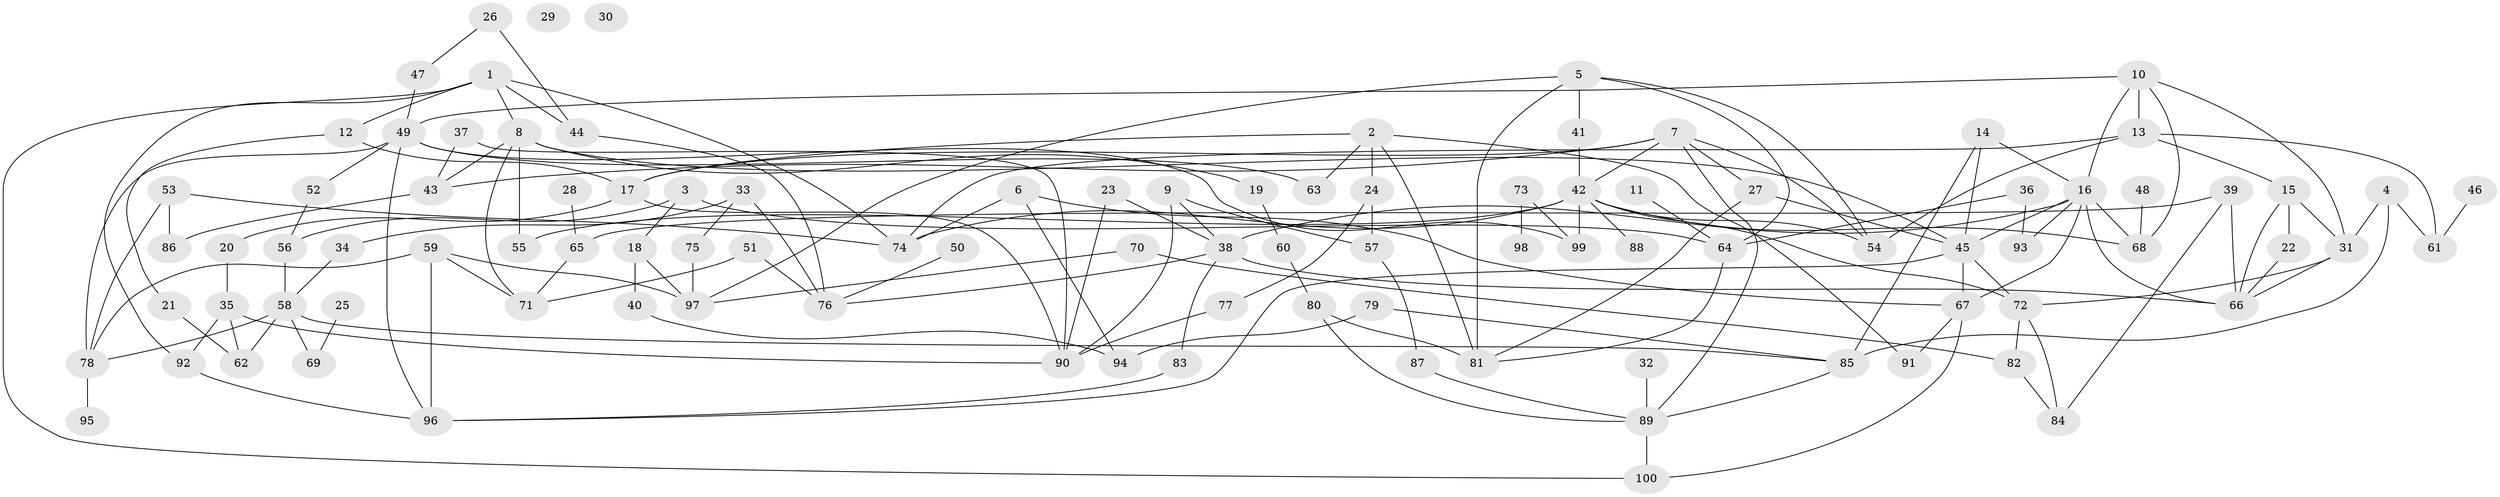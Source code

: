 // Generated by graph-tools (version 1.1) at 2025/12/03/09/25 04:12:53]
// undirected, 100 vertices, 164 edges
graph export_dot {
graph [start="1"]
  node [color=gray90,style=filled];
  1;
  2;
  3;
  4;
  5;
  6;
  7;
  8;
  9;
  10;
  11;
  12;
  13;
  14;
  15;
  16;
  17;
  18;
  19;
  20;
  21;
  22;
  23;
  24;
  25;
  26;
  27;
  28;
  29;
  30;
  31;
  32;
  33;
  34;
  35;
  36;
  37;
  38;
  39;
  40;
  41;
  42;
  43;
  44;
  45;
  46;
  47;
  48;
  49;
  50;
  51;
  52;
  53;
  54;
  55;
  56;
  57;
  58;
  59;
  60;
  61;
  62;
  63;
  64;
  65;
  66;
  67;
  68;
  69;
  70;
  71;
  72;
  73;
  74;
  75;
  76;
  77;
  78;
  79;
  80;
  81;
  82;
  83;
  84;
  85;
  86;
  87;
  88;
  89;
  90;
  91;
  92;
  93;
  94;
  95;
  96;
  97;
  98;
  99;
  100;
  1 -- 8;
  1 -- 12;
  1 -- 44;
  1 -- 74;
  1 -- 92;
  1 -- 100;
  2 -- 17;
  2 -- 24;
  2 -- 63;
  2 -- 81;
  2 -- 91;
  3 -- 18;
  3 -- 56;
  3 -- 64;
  4 -- 31;
  4 -- 61;
  4 -- 85;
  5 -- 41;
  5 -- 54;
  5 -- 64;
  5 -- 81;
  5 -- 97;
  6 -- 67;
  6 -- 74;
  6 -- 94;
  7 -- 17;
  7 -- 27;
  7 -- 42;
  7 -- 43;
  7 -- 54;
  7 -- 89;
  8 -- 19;
  8 -- 43;
  8 -- 45;
  8 -- 55;
  8 -- 71;
  9 -- 38;
  9 -- 57;
  9 -- 90;
  10 -- 13;
  10 -- 16;
  10 -- 31;
  10 -- 49;
  10 -- 68;
  11 -- 64;
  12 -- 17;
  12 -- 21;
  13 -- 15;
  13 -- 54;
  13 -- 61;
  13 -- 74;
  14 -- 16;
  14 -- 45;
  14 -- 85;
  15 -- 22;
  15 -- 31;
  15 -- 66;
  16 -- 38;
  16 -- 45;
  16 -- 66;
  16 -- 67;
  16 -- 68;
  16 -- 93;
  17 -- 20;
  17 -- 90;
  18 -- 40;
  18 -- 97;
  19 -- 60;
  20 -- 35;
  21 -- 62;
  22 -- 66;
  23 -- 38;
  23 -- 90;
  24 -- 57;
  24 -- 77;
  25 -- 69;
  26 -- 44;
  26 -- 47;
  27 -- 45;
  27 -- 81;
  28 -- 65;
  31 -- 66;
  31 -- 72;
  32 -- 89;
  33 -- 34;
  33 -- 75;
  33 -- 76;
  34 -- 58;
  35 -- 62;
  35 -- 90;
  35 -- 92;
  36 -- 64;
  36 -- 93;
  37 -- 43;
  37 -- 90;
  38 -- 66;
  38 -- 76;
  38 -- 83;
  39 -- 65;
  39 -- 66;
  39 -- 84;
  40 -- 94;
  41 -- 42;
  42 -- 54;
  42 -- 55;
  42 -- 68;
  42 -- 72;
  42 -- 74;
  42 -- 88;
  42 -- 99;
  43 -- 86;
  44 -- 76;
  45 -- 67;
  45 -- 72;
  45 -- 96;
  46 -- 61;
  47 -- 49;
  48 -- 68;
  49 -- 52;
  49 -- 63;
  49 -- 78;
  49 -- 96;
  49 -- 99;
  50 -- 76;
  51 -- 71;
  51 -- 76;
  52 -- 56;
  53 -- 74;
  53 -- 78;
  53 -- 86;
  56 -- 58;
  57 -- 87;
  58 -- 62;
  58 -- 69;
  58 -- 78;
  58 -- 85;
  59 -- 71;
  59 -- 78;
  59 -- 96;
  59 -- 97;
  60 -- 80;
  64 -- 81;
  65 -- 71;
  67 -- 91;
  67 -- 100;
  70 -- 82;
  70 -- 97;
  72 -- 82;
  72 -- 84;
  73 -- 98;
  73 -- 99;
  75 -- 97;
  77 -- 90;
  78 -- 95;
  79 -- 85;
  79 -- 94;
  80 -- 81;
  80 -- 89;
  82 -- 84;
  83 -- 96;
  85 -- 89;
  87 -- 89;
  89 -- 100;
  92 -- 96;
}
